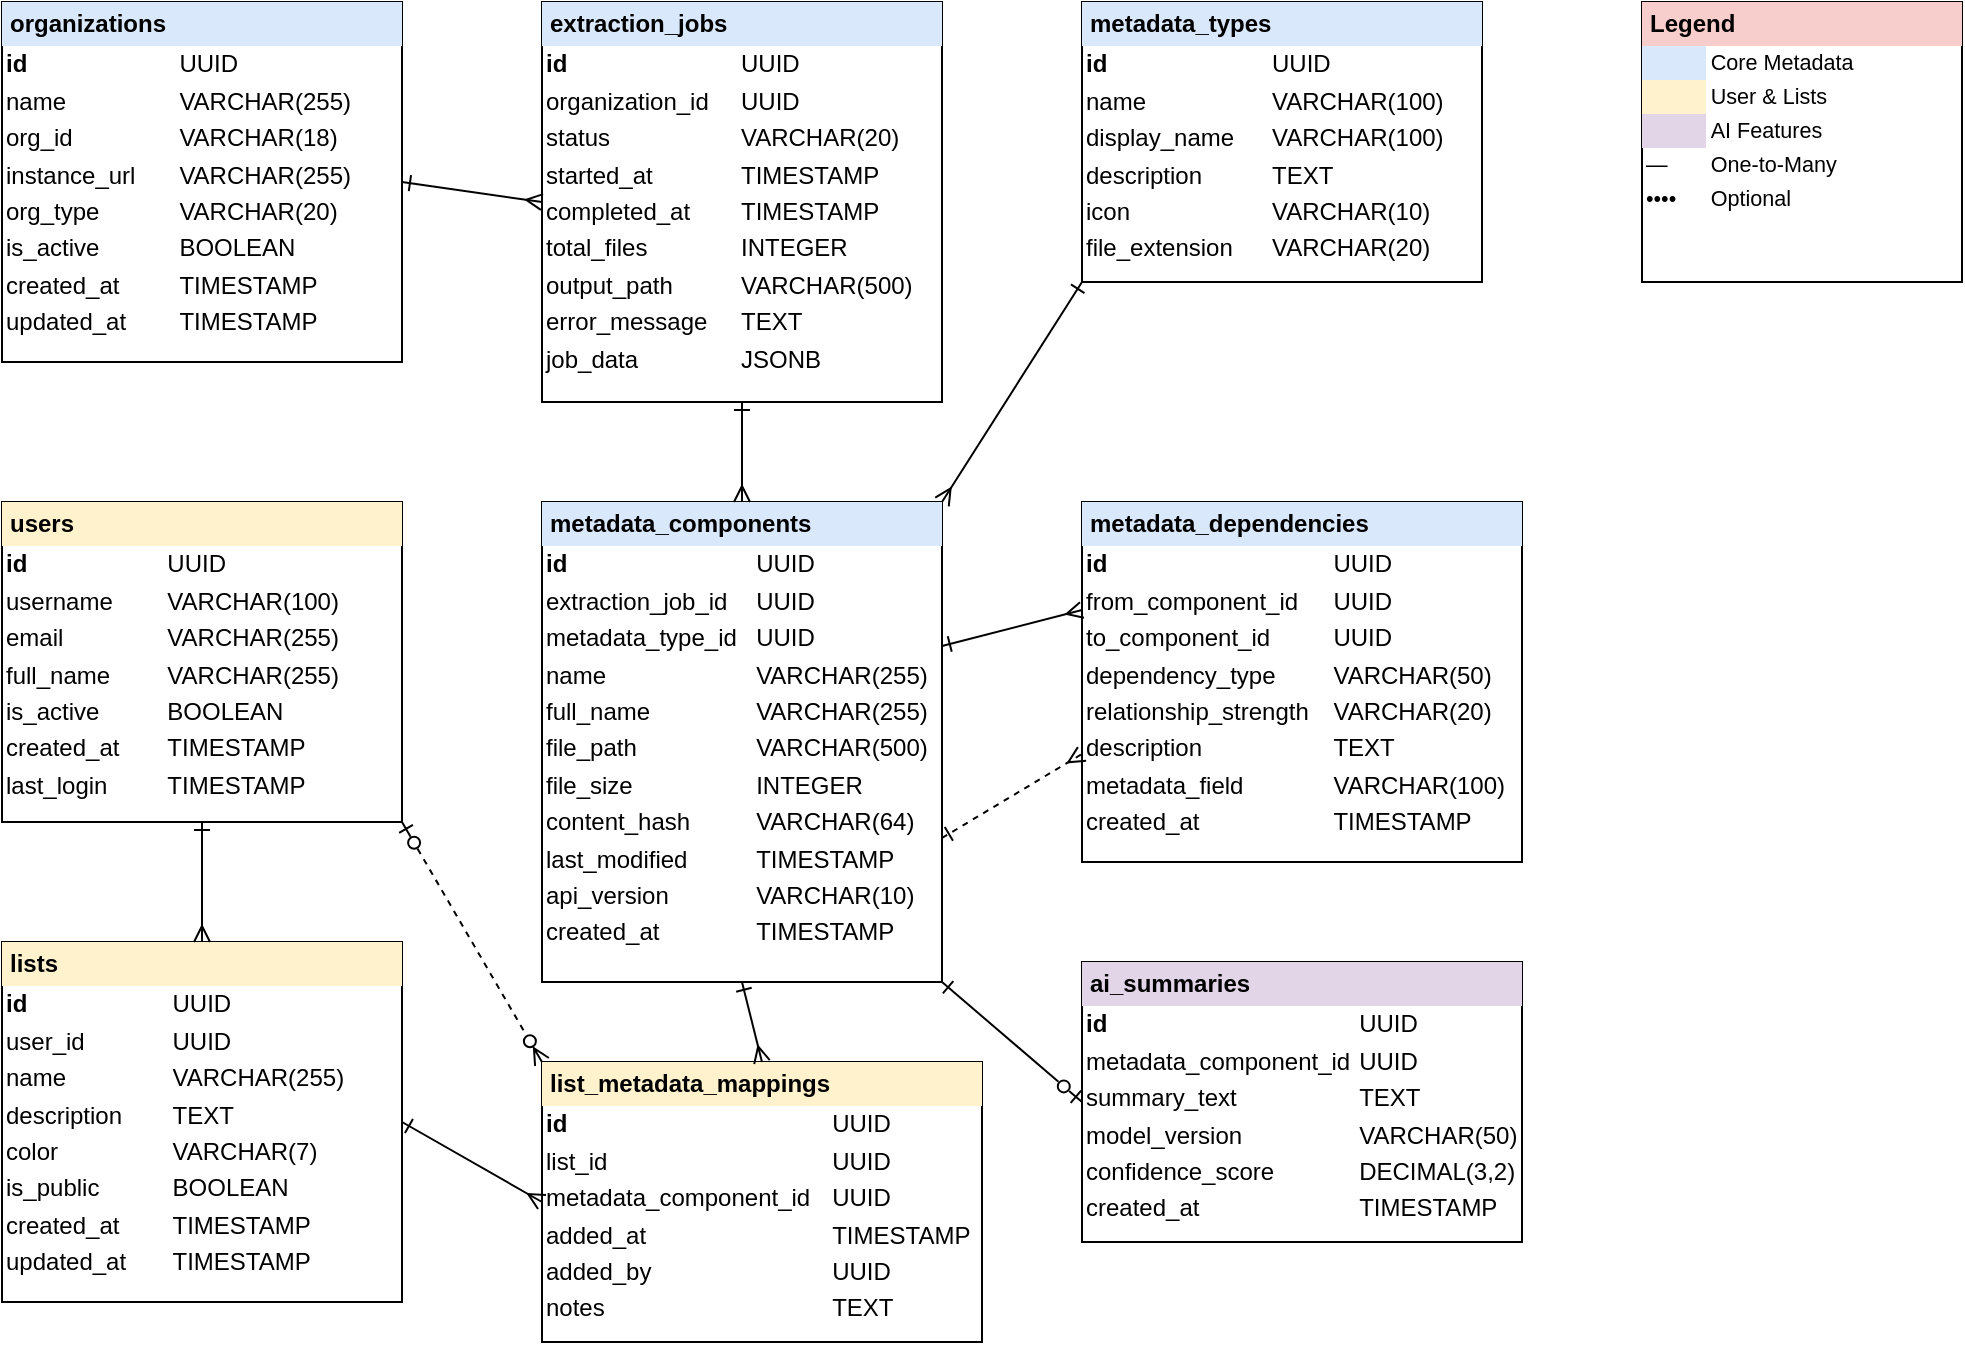 <?xml version="1.0" encoding="UTF-8"?>
<mxfile version="24.7.6" type="device">
  <diagram name="Salesforce Metadata Extractor ERD" id="salesforce-metadata-erd-complete">
    <mxGraphModel dx="1422" dy="794" grid="1" gridSize="10" guides="1" tooltips="1" connect="1" arrows="1" fold="1" page="1" pageScale="1" pageWidth="1654" pageHeight="1169" math="0" shadow="0">
      <root>
        <mxCell id="0"/>
        <mxCell id="1" parent="0"/>
        
        <!-- Organizations Table -->
        <mxCell id="organizations" value="&lt;div style=&quot;box-sizing:border-box;width:100%;background:#dae8fc;padding:4px;&quot;&gt;&lt;b&gt;organizations&lt;/b&gt;&lt;/div&gt;&lt;table style=&quot;width:100%;font-size:1em;&quot; cellpadding=&quot;2&quot; cellspacing=&quot;0&quot;&gt;&lt;tbody&gt;&lt;tr&gt;&lt;td&gt;&lt;b&gt;id&lt;/b&gt;&lt;/td&gt;&lt;td&gt;UUID&lt;/td&gt;&lt;/tr&gt;&lt;tr&gt;&lt;td&gt;name&lt;/td&gt;&lt;td&gt;VARCHAR(255)&lt;/td&gt;&lt;/tr&gt;&lt;tr&gt;&lt;td&gt;org_id&lt;/td&gt;&lt;td&gt;VARCHAR(18)&lt;/td&gt;&lt;/tr&gt;&lt;tr&gt;&lt;td&gt;instance_url&lt;/td&gt;&lt;td&gt;VARCHAR(255)&lt;/td&gt;&lt;/tr&gt;&lt;tr&gt;&lt;td&gt;org_type&lt;/td&gt;&lt;td&gt;VARCHAR(20)&lt;/td&gt;&lt;/tr&gt;&lt;tr&gt;&lt;td&gt;is_active&lt;/td&gt;&lt;td&gt;BOOLEAN&lt;/td&gt;&lt;/tr&gt;&lt;tr&gt;&lt;td&gt;created_at&lt;/td&gt;&lt;td&gt;TIMESTAMP&lt;/td&gt;&lt;/tr&gt;&lt;tr&gt;&lt;td&gt;updated_at&lt;/td&gt;&lt;td&gt;TIMESTAMP&lt;/td&gt;&lt;/tr&gt;&lt;/tbody&gt;&lt;/table&gt;" style="verticalAlign=top;align=left;overflow=fill;html=1;strokeWidth=1;" vertex="1" parent="1">
          <mxGeometry x="50" y="50" width="200" height="180" as="geometry"/>
        </mxCell>
        
        <!-- Extraction Jobs Table -->
        <mxCell id="extraction_jobs" value="&lt;div style=&quot;box-sizing:border-box;width:100%;background:#dae8fc;padding:4px;&quot;&gt;&lt;b&gt;extraction_jobs&lt;/b&gt;&lt;/div&gt;&lt;table style=&quot;width:100%;font-size:1em;&quot; cellpadding=&quot;2&quot; cellspacing=&quot;0&quot;&gt;&lt;tbody&gt;&lt;tr&gt;&lt;td&gt;&lt;b&gt;id&lt;/b&gt;&lt;/td&gt;&lt;td&gt;UUID&lt;/td&gt;&lt;/tr&gt;&lt;tr&gt;&lt;td&gt;organization_id&lt;/td&gt;&lt;td&gt;UUID&lt;/td&gt;&lt;/tr&gt;&lt;tr&gt;&lt;td&gt;status&lt;/td&gt;&lt;td&gt;VARCHAR(20)&lt;/td&gt;&lt;/tr&gt;&lt;tr&gt;&lt;td&gt;started_at&lt;/td&gt;&lt;td&gt;TIMESTAMP&lt;/td&gt;&lt;/tr&gt;&lt;tr&gt;&lt;td&gt;completed_at&lt;/td&gt;&lt;td&gt;TIMESTAMP&lt;/td&gt;&lt;/tr&gt;&lt;tr&gt;&lt;td&gt;total_files&lt;/td&gt;&lt;td&gt;INTEGER&lt;/td&gt;&lt;/tr&gt;&lt;tr&gt;&lt;td&gt;output_path&lt;/td&gt;&lt;td&gt;VARCHAR(500)&lt;/td&gt;&lt;/tr&gt;&lt;tr&gt;&lt;td&gt;error_message&lt;/td&gt;&lt;td&gt;TEXT&lt;/td&gt;&lt;/tr&gt;&lt;tr&gt;&lt;td&gt;job_data&lt;/td&gt;&lt;td&gt;JSONB&lt;/td&gt;&lt;/tr&gt;&lt;/tbody&gt;&lt;/table&gt;" style="verticalAlign=top;align=left;overflow=fill;html=1;strokeWidth=1;" vertex="1" parent="1">
          <mxGeometry x="320" y="50" width="200" height="200" as="geometry"/>
        </mxCell>
        
        <!-- Metadata Types Table -->
        <mxCell id="metadata_types" value="&lt;div style=&quot;box-sizing:border-box;width:100%;background:#dae8fc;padding:4px;&quot;&gt;&lt;b&gt;metadata_types&lt;/b&gt;&lt;/div&gt;&lt;table style=&quot;width:100%;font-size:1em;&quot; cellpadding=&quot;2&quot; cellspacing=&quot;0&quot;&gt;&lt;tbody&gt;&lt;tr&gt;&lt;td&gt;&lt;b&gt;id&lt;/b&gt;&lt;/td&gt;&lt;td&gt;UUID&lt;/td&gt;&lt;/tr&gt;&lt;tr&gt;&lt;td&gt;name&lt;/td&gt;&lt;td&gt;VARCHAR(100)&lt;/td&gt;&lt;/tr&gt;&lt;tr&gt;&lt;td&gt;display_name&lt;/td&gt;&lt;td&gt;VARCHAR(100)&lt;/td&gt;&lt;/tr&gt;&lt;tr&gt;&lt;td&gt;description&lt;/td&gt;&lt;td&gt;TEXT&lt;/td&gt;&lt;/tr&gt;&lt;tr&gt;&lt;td&gt;icon&lt;/td&gt;&lt;td&gt;VARCHAR(10)&lt;/td&gt;&lt;/tr&gt;&lt;tr&gt;&lt;td&gt;file_extension&lt;/td&gt;&lt;td&gt;VARCHAR(20)&lt;/td&gt;&lt;/tr&gt;&lt;/tbody&gt;&lt;/table&gt;" style="verticalAlign=top;align=left;overflow=fill;html=1;strokeWidth=1;" vertex="1" parent="1">
          <mxGeometry x="590" y="50" width="200" height="140" as="geometry"/>
        </mxCell>
        
        <!-- Metadata Components Table -->
        <mxCell id="metadata_components" value="&lt;div style=&quot;box-sizing:border-box;width:100%;background:#dae8fc;padding:4px;&quot;&gt;&lt;b&gt;metadata_components&lt;/b&gt;&lt;/div&gt;&lt;table style=&quot;width:100%;font-size:1em;&quot; cellpadding=&quot;2&quot; cellspacing=&quot;0&quot;&gt;&lt;tbody&gt;&lt;tr&gt;&lt;td&gt;&lt;b&gt;id&lt;/b&gt;&lt;/td&gt;&lt;td&gt;UUID&lt;/td&gt;&lt;/tr&gt;&lt;tr&gt;&lt;td&gt;extraction_job_id&lt;/td&gt;&lt;td&gt;UUID&lt;/td&gt;&lt;/tr&gt;&lt;tr&gt;&lt;td&gt;metadata_type_id&lt;/td&gt;&lt;td&gt;UUID&lt;/td&gt;&lt;/tr&gt;&lt;tr&gt;&lt;td&gt;name&lt;/td&gt;&lt;td&gt;VARCHAR(255)&lt;/td&gt;&lt;/tr&gt;&lt;tr&gt;&lt;td&gt;full_name&lt;/td&gt;&lt;td&gt;VARCHAR(255)&lt;/td&gt;&lt;/tr&gt;&lt;tr&gt;&lt;td&gt;file_path&lt;/td&gt;&lt;td&gt;VARCHAR(500)&lt;/td&gt;&lt;/tr&gt;&lt;tr&gt;&lt;td&gt;file_size&lt;/td&gt;&lt;td&gt;INTEGER&lt;/td&gt;&lt;/tr&gt;&lt;tr&gt;&lt;td&gt;content_hash&lt;/td&gt;&lt;td&gt;VARCHAR(64)&lt;/td&gt;&lt;/tr&gt;&lt;tr&gt;&lt;td&gt;last_modified&lt;/td&gt;&lt;td&gt;TIMESTAMP&lt;/td&gt;&lt;/tr&gt;&lt;tr&gt;&lt;td&gt;api_version&lt;/td&gt;&lt;td&gt;VARCHAR(10)&lt;/td&gt;&lt;/tr&gt;&lt;tr&gt;&lt;td&gt;created_at&lt;/td&gt;&lt;td&gt;TIMESTAMP&lt;/td&gt;&lt;/tr&gt;&lt;/tbody&gt;&lt;/table&gt;" style="verticalAlign=top;align=left;overflow=fill;html=1;strokeWidth=1;" vertex="1" parent="1">
          <mxGeometry x="320" y="300" width="200" height="240" as="geometry"/>
        </mxCell>
        
        <!-- Metadata Dependencies Table -->
        <mxCell id="metadata_dependencies" value="&lt;div style=&quot;box-sizing:border-box;width:100%;background:#dae8fc;padding:4px;&quot;&gt;&lt;b&gt;metadata_dependencies&lt;/b&gt;&lt;/div&gt;&lt;table style=&quot;width:100%;font-size:1em;&quot; cellpadding=&quot;2&quot; cellspacing=&quot;0&quot;&gt;&lt;tbody&gt;&lt;tr&gt;&lt;td&gt;&lt;b&gt;id&lt;/b&gt;&lt;/td&gt;&lt;td&gt;UUID&lt;/td&gt;&lt;/tr&gt;&lt;tr&gt;&lt;td&gt;from_component_id&lt;/td&gt;&lt;td&gt;UUID&lt;/td&gt;&lt;/tr&gt;&lt;tr&gt;&lt;td&gt;to_component_id&lt;/td&gt;&lt;td&gt;UUID&lt;/td&gt;&lt;/tr&gt;&lt;tr&gt;&lt;td&gt;dependency_type&lt;/td&gt;&lt;td&gt;VARCHAR(50)&lt;/td&gt;&lt;/tr&gt;&lt;tr&gt;&lt;td&gt;relationship_strength&lt;/td&gt;&lt;td&gt;VARCHAR(20)&lt;/td&gt;&lt;/tr&gt;&lt;tr&gt;&lt;td&gt;description&lt;/td&gt;&lt;td&gt;TEXT&lt;/td&gt;&lt;/tr&gt;&lt;tr&gt;&lt;td&gt;metadata_field&lt;/td&gt;&lt;td&gt;VARCHAR(100)&lt;/td&gt;&lt;/tr&gt;&lt;tr&gt;&lt;td&gt;created_at&lt;/td&gt;&lt;td&gt;TIMESTAMP&lt;/td&gt;&lt;/tr&gt;&lt;/tbody&gt;&lt;/table&gt;" style="verticalAlign=top;align=left;overflow=fill;html=1;strokeWidth=1;" vertex="1" parent="1">
          <mxGeometry x="590" y="300" width="220" height="180" as="geometry"/>
        </mxCell>
        
        <!-- Users Table -->
        <mxCell id="users" value="&lt;div style=&quot;box-sizing:border-box;width:100%;background:#fff2cc;padding:4px;&quot;&gt;&lt;b&gt;users&lt;/b&gt;&lt;/div&gt;&lt;table style=&quot;width:100%;font-size:1em;&quot; cellpadding=&quot;2&quot; cellspacing=&quot;0&quot;&gt;&lt;tbody&gt;&lt;tr&gt;&lt;td&gt;&lt;b&gt;id&lt;/b&gt;&lt;/td&gt;&lt;td&gt;UUID&lt;/td&gt;&lt;/tr&gt;&lt;tr&gt;&lt;td&gt;username&lt;/td&gt;&lt;td&gt;VARCHAR(100)&lt;/td&gt;&lt;/tr&gt;&lt;tr&gt;&lt;td&gt;email&lt;/td&gt;&lt;td&gt;VARCHAR(255)&lt;/td&gt;&lt;/tr&gt;&lt;tr&gt;&lt;td&gt;full_name&lt;/td&gt;&lt;td&gt;VARCHAR(255)&lt;/td&gt;&lt;/tr&gt;&lt;tr&gt;&lt;td&gt;is_active&lt;/td&gt;&lt;td&gt;BOOLEAN&lt;/td&gt;&lt;/tr&gt;&lt;tr&gt;&lt;td&gt;created_at&lt;/td&gt;&lt;td&gt;TIMESTAMP&lt;/td&gt;&lt;/tr&gt;&lt;tr&gt;&lt;td&gt;last_login&lt;/td&gt;&lt;td&gt;TIMESTAMP&lt;/td&gt;&lt;/tr&gt;&lt;/tbody&gt;&lt;/table&gt;" style="verticalAlign=top;align=left;overflow=fill;html=1;strokeWidth=1;" vertex="1" parent="1">
          <mxGeometry x="50" y="300" width="200" height="160" as="geometry"/>
        </mxCell>
        
        <!-- Lists Table -->
        <mxCell id="lists" value="&lt;div style=&quot;box-sizing:border-box;width:100%;background:#fff2cc;padding:4px;&quot;&gt;&lt;b&gt;lists&lt;/b&gt;&lt;/div&gt;&lt;table style=&quot;width:100%;font-size:1em;&quot; cellpadding=&quot;2&quot; cellspacing=&quot;0&quot;&gt;&lt;tbody&gt;&lt;tr&gt;&lt;td&gt;&lt;b&gt;id&lt;/b&gt;&lt;/td&gt;&lt;td&gt;UUID&lt;/td&gt;&lt;/tr&gt;&lt;tr&gt;&lt;td&gt;user_id&lt;/td&gt;&lt;td&gt;UUID&lt;/td&gt;&lt;/tr&gt;&lt;tr&gt;&lt;td&gt;name&lt;/td&gt;&lt;td&gt;VARCHAR(255)&lt;/td&gt;&lt;/tr&gt;&lt;tr&gt;&lt;td&gt;description&lt;/td&gt;&lt;td&gt;TEXT&lt;/td&gt;&lt;/tr&gt;&lt;tr&gt;&lt;td&gt;color&lt;/td&gt;&lt;td&gt;VARCHAR(7)&lt;/td&gt;&lt;/tr&gt;&lt;tr&gt;&lt;td&gt;is_public&lt;/td&gt;&lt;td&gt;BOOLEAN&lt;/td&gt;&lt;/tr&gt;&lt;tr&gt;&lt;td&gt;created_at&lt;/td&gt;&lt;td&gt;TIMESTAMP&lt;/td&gt;&lt;/tr&gt;&lt;tr&gt;&lt;td&gt;updated_at&lt;/td&gt;&lt;td&gt;TIMESTAMP&lt;/td&gt;&lt;/tr&gt;&lt;/tbody&gt;&lt;/table&gt;" style="verticalAlign=top;align=left;overflow=fill;html=1;strokeWidth=1;" vertex="1" parent="1">
          <mxGeometry x="50" y="520" width="200" height="180" as="geometry"/>
        </mxCell>
        
        <!-- List Metadata Mappings Table -->
        <mxCell id="list_metadata_mappings" value="&lt;div style=&quot;box-sizing:border-box;width:100%;background:#fff2cc;padding:4px;&quot;&gt;&lt;b&gt;list_metadata_mappings&lt;/b&gt;&lt;/div&gt;&lt;table style=&quot;width:100%;font-size:1em;&quot; cellpadding=&quot;2&quot; cellspacing=&quot;0&quot;&gt;&lt;tbody&gt;&lt;tr&gt;&lt;td&gt;&lt;b&gt;id&lt;/b&gt;&lt;/td&gt;&lt;td&gt;UUID&lt;/td&gt;&lt;/tr&gt;&lt;tr&gt;&lt;td&gt;list_id&lt;/td&gt;&lt;td&gt;UUID&lt;/td&gt;&lt;/tr&gt;&lt;tr&gt;&lt;td&gt;metadata_component_id&lt;/td&gt;&lt;td&gt;UUID&lt;/td&gt;&lt;/tr&gt;&lt;tr&gt;&lt;td&gt;added_at&lt;/td&gt;&lt;td&gt;TIMESTAMP&lt;/td&gt;&lt;/tr&gt;&lt;tr&gt;&lt;td&gt;added_by&lt;/td&gt;&lt;td&gt;UUID&lt;/td&gt;&lt;/tr&gt;&lt;tr&gt;&lt;td&gt;notes&lt;/td&gt;&lt;td&gt;TEXT&lt;/td&gt;&lt;/tr&gt;&lt;/tbody&gt;&lt;/table&gt;" style="verticalAlign=top;align=left;overflow=fill;html=1;strokeWidth=1;" vertex="1" parent="1">
          <mxGeometry x="320" y="580" width="220" height="140" as="geometry"/>
        </mxCell>
        
        <!-- AI Summaries Table -->
        <mxCell id="ai_summaries" value="&lt;div style=&quot;box-sizing:border-box;width:100%;background:#e1d5e7;padding:4px;&quot;&gt;&lt;b&gt;ai_summaries&lt;/b&gt;&lt;/div&gt;&lt;table style=&quot;width:100%;font-size:1em;&quot; cellpadding=&quot;2&quot; cellspacing=&quot;0&quot;&gt;&lt;tbody&gt;&lt;tr&gt;&lt;td&gt;&lt;b&gt;id&lt;/b&gt;&lt;/td&gt;&lt;td&gt;UUID&lt;/td&gt;&lt;/tr&gt;&lt;tr&gt;&lt;td&gt;metadata_component_id&lt;/td&gt;&lt;td&gt;UUID&lt;/td&gt;&lt;/tr&gt;&lt;tr&gt;&lt;td&gt;summary_text&lt;/td&gt;&lt;td&gt;TEXT&lt;/td&gt;&lt;/tr&gt;&lt;tr&gt;&lt;td&gt;model_version&lt;/td&gt;&lt;td&gt;VARCHAR(50)&lt;/td&gt;&lt;/tr&gt;&lt;tr&gt;&lt;td&gt;confidence_score&lt;/td&gt;&lt;td&gt;DECIMAL(3,2)&lt;/td&gt;&lt;/tr&gt;&lt;tr&gt;&lt;td&gt;created_at&lt;/td&gt;&lt;td&gt;TIMESTAMP&lt;/td&gt;&lt;/tr&gt;&lt;/tbody&gt;&lt;/table&gt;" style="verticalAlign=top;align=left;overflow=fill;html=1;strokeWidth=1;" vertex="1" parent="1">
          <mxGeometry x="590" y="530" width="220" height="140" as="geometry"/>
        </mxCell>
        
        <!-- Relationships -->
        
        <!-- Organizations to Extraction Jobs -->
        <mxCell id="org_to_jobs" style="endArrow=none;html=1;rounded=0;exitX=1;exitY=0.5;entryX=0;entryY=0.5;startArrow=ERone;startFill=0;endArrow=ERmany;endFill=0;" edge="1" parent="1" source="organizations" target="extraction_jobs">
          <mxGeometry relative="1" as="geometry"/>
        </mxCell>
        
        <!-- Extraction Jobs to Metadata Components -->
        <mxCell id="jobs_to_components" style="endArrow=none;html=1;rounded=0;exitX=0.5;exitY=1;entryX=0.5;entryY=0;startArrow=ERone;startFill=0;endArrow=ERmany;endFill=0;" edge="1" parent="1" source="extraction_jobs" target="metadata_components">
          <mxGeometry relative="1" as="geometry"/>
        </mxCell>
        
        <!-- Metadata Types to Metadata Components -->
        <mxCell id="types_to_components" style="endArrow=none;html=1;rounded=0;exitX=0;exitY=1;entryX=1;entryY=0;startArrow=ERone;startFill=0;endArrow=ERmany;endFill=0;" edge="1" parent="1" source="metadata_types" target="metadata_components">
          <mxGeometry relative="1" as="geometry"/>
        </mxCell>
        
        <!-- Metadata Components to Dependencies (from) -->
        <mxCell id="components_to_deps_from" style="endArrow=none;html=1;rounded=0;exitX=1;exitY=0.3;entryX=0;entryY=0.3;startArrow=ERone;startFill=0;endArrow=ERmany;endFill=0;" edge="1" parent="1" source="metadata_components" target="metadata_dependencies">
          <mxGeometry relative="1" as="geometry"/>
        </mxCell>
        
        <!-- Metadata Components to Dependencies (to) - self reference -->
        <mxCell id="components_to_deps_to" style="endArrow=none;html=1;rounded=0;exitX=1;exitY=0.7;entryX=0;entryY=0.7;startArrow=ERone;startFill=0;endArrow=ERmany;endFill=0;dashed=1;" edge="1" parent="1" source="metadata_components" target="metadata_dependencies">
          <mxGeometry relative="1" as="geometry"/>
        </mxCell>
        
        <!-- Users to Lists -->
        <mxCell id="users_to_lists" style="endArrow=none;html=1;rounded=0;exitX=0.5;exitY=1;entryX=0.5;entryY=0;startArrow=ERone;startFill=0;endArrow=ERmany;endFill=0;" edge="1" parent="1" source="users" target="lists">
          <mxGeometry relative="1" as="geometry"/>
        </mxCell>
        
        <!-- Lists to List Metadata Mappings -->
        <mxCell id="lists_to_mappings" style="endArrow=none;html=1;rounded=0;exitX=1;exitY=0.5;entryX=0;entryY=0.5;startArrow=ERone;startFill=0;endArrow=ERmany;endFill=0;" edge="1" parent="1" source="lists" target="list_metadata_mappings">
          <mxGeometry relative="1" as="geometry"/>
        </mxCell>
        
        <!-- Metadata Components to List Metadata Mappings -->
        <mxCell id="components_to_mappings" style="endArrow=none;html=1;rounded=0;exitX=0.5;exitY=1;entryX=0.5;entryY=0;startArrow=ERone;startFill=0;endArrow=ERmany;endFill=0;" edge="1" parent="1" source="metadata_components" target="list_metadata_mappings">
          <mxGeometry relative="1" as="geometry"/>
        </mxCell>
        
        <!-- Users to List Metadata Mappings (added_by) -->
        <mxCell id="users_to_mappings" style="endArrow=none;html=1;rounded=0;exitX=1;exitY=1;entryX=0;entryY=0;startArrow=ERzeroToOne;startFill=0;endArrow=ERzeroToMany;endFill=0;dashed=1;" edge="1" parent="1" source="users" target="list_metadata_mappings">
          <mxGeometry relative="1" as="geometry"/>
        </mxCell>
        
        <!-- Metadata Components to AI Summaries -->
        <mxCell id="components_to_summaries" style="endArrow=none;html=1;rounded=0;exitX=1;exitY=1;entryX=0;entryY=0.5;startArrow=ERone;startFill=0;endArrow=ERzeroToOne;endFill=0;" edge="1" parent="1" source="metadata_components" target="ai_summaries">
          <mxGeometry relative="1" as="geometry"/>
        </mxCell>
        
        <!-- Legend -->
        <mxCell id="legend" value="&lt;div style=&quot;box-sizing:border-box;width:100%;background:#f8cecc;padding:4px;&quot;&gt;&lt;b&gt;Legend&lt;/b&gt;&lt;/div&gt;&lt;table style=&quot;width:100%;font-size:0.9em;&quot; cellpadding=&quot;2&quot; cellspacing=&quot;0&quot;&gt;&lt;tbody&gt;&lt;tr&gt;&lt;td style=&quot;background:#dae8fc;&quot;&gt;&lt;/td&gt;&lt;td&gt;Core Metadata&lt;/td&gt;&lt;/tr&gt;&lt;tr&gt;&lt;td style=&quot;background:#fff2cc;&quot;&gt;&lt;/td&gt;&lt;td&gt;User &amp; Lists&lt;/td&gt;&lt;/tr&gt;&lt;tr&gt;&lt;td style=&quot;background:#e1d5e7;&quot;&gt;&lt;/td&gt;&lt;td&gt;AI Features&lt;/td&gt;&lt;/tr&gt;&lt;tr&gt;&lt;td&gt;—&lt;/td&gt;&lt;td&gt;One-to-Many&lt;/td&gt;&lt;/tr&gt;&lt;tr&gt;&lt;td&gt;••••&lt;/td&gt;&lt;td&gt;Optional&lt;/td&gt;&lt;/tr&gt;&lt;/tbody&gt;&lt;/table&gt;" style="verticalAlign=top;align=left;overflow=fill;html=1;" vertex="1" parent="1">
          <mxGeometry x="870" y="50" width="160" height="140" as="geometry"/>
        </mxCell>
        
      </root>
    </mxGraphModel>
  </diagram>
</mxfile>